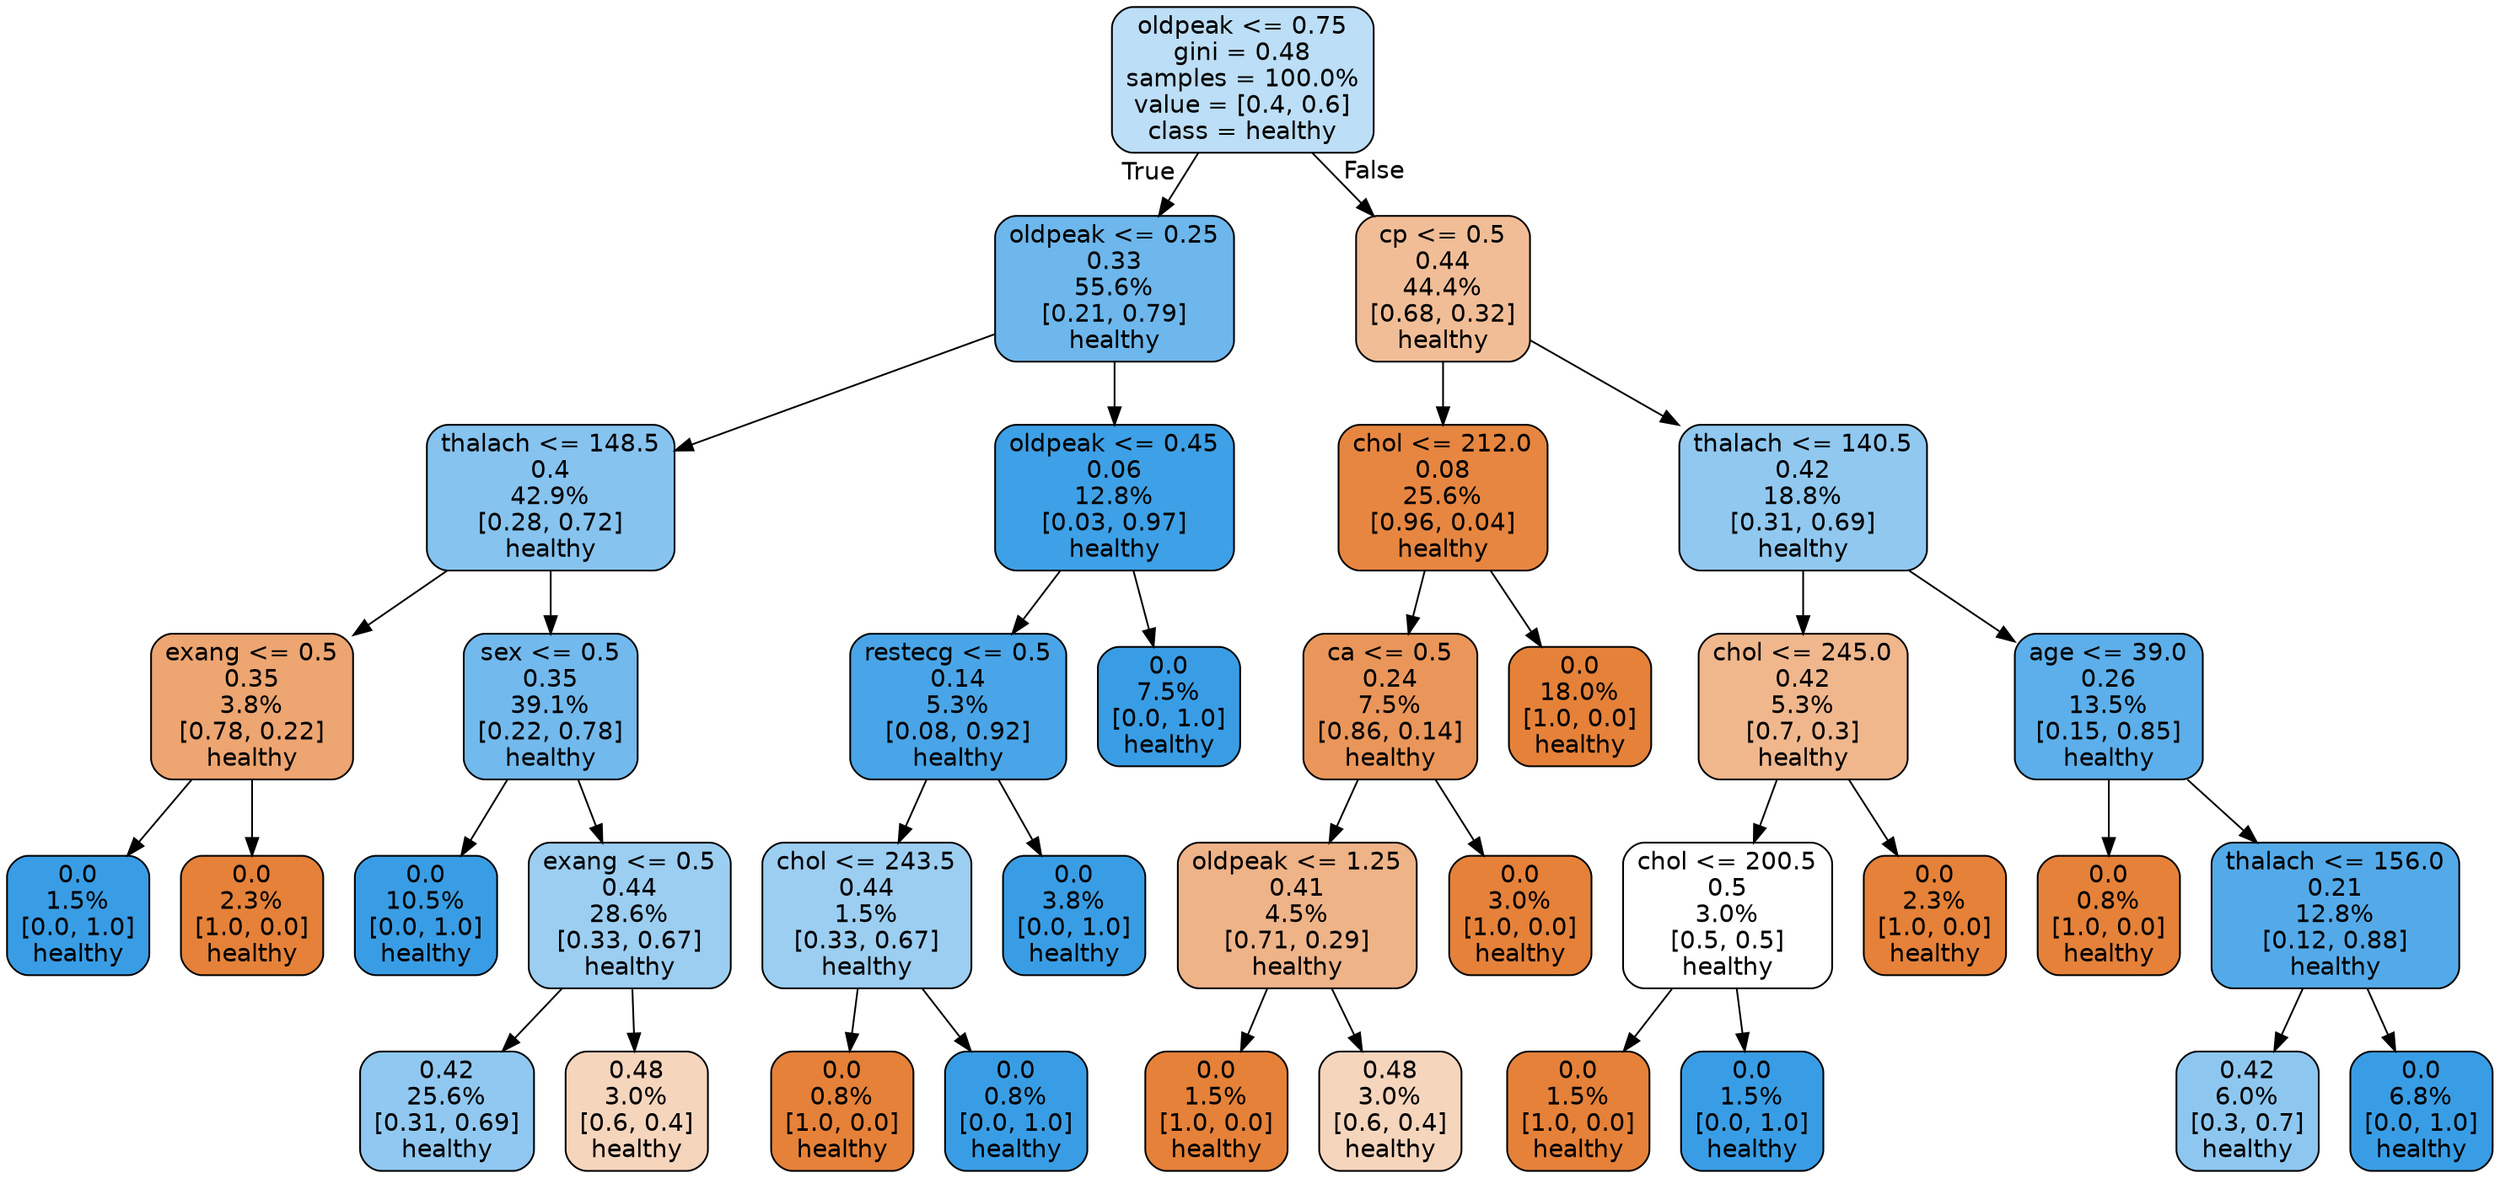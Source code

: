 digraph Tree {
node [shape=box, style="filled, rounded", color="black", fontname=helvetica] ;
edge [fontname=helvetica] ;
0 [label="oldpeak <= 0.75\ngini = 0.48\nsamples = 100.0%\nvalue = [0.4, 0.6]\nclass = healthy", fillcolor="#399de556"] ;
1 [label="oldpeak <= 0.25\n0.33\n55.6%\n[0.21, 0.79]\nhealthy", fillcolor="#399de5bb"] ;
0 -> 1 [labeldistance=2.5, labelangle=45, headlabel="True"] ;
2 [label="thalach <= 148.5\n0.4\n42.9%\n[0.28, 0.72]\nhealthy", fillcolor="#399de59b"] ;
1 -> 2 ;
3 [label="exang <= 0.5\n0.35\n3.8%\n[0.78, 0.22]\nhealthy", fillcolor="#e58139b6"] ;
2 -> 3 ;
4 [label="0.0\n1.5%\n[0.0, 1.0]\nhealthy", fillcolor="#399de5ff"] ;
3 -> 4 ;
5 [label="0.0\n2.3%\n[1.0, 0.0]\nhealthy", fillcolor="#e58139ff"] ;
3 -> 5 ;
6 [label="sex <= 0.5\n0.35\n39.1%\n[0.22, 0.78]\nhealthy", fillcolor="#399de5b5"] ;
2 -> 6 ;
7 [label="0.0\n10.5%\n[0.0, 1.0]\nhealthy", fillcolor="#399de5ff"] ;
6 -> 7 ;
8 [label="exang <= 0.5\n0.44\n28.6%\n[0.33, 0.67]\nhealthy", fillcolor="#399de57f"] ;
6 -> 8 ;
9 [label="0.42\n25.6%\n[0.31, 0.69]\nhealthy", fillcolor="#399de58e"] ;
8 -> 9 ;
10 [label="0.48\n3.0%\n[0.6, 0.4]\nhealthy", fillcolor="#e5813955"] ;
8 -> 10 ;
11 [label="oldpeak <= 0.45\n0.06\n12.8%\n[0.03, 0.97]\nhealthy", fillcolor="#399de5f8"] ;
1 -> 11 ;
12 [label="restecg <= 0.5\n0.14\n5.3%\n[0.08, 0.92]\nhealthy", fillcolor="#399de5ea"] ;
11 -> 12 ;
13 [label="chol <= 243.5\n0.44\n1.5%\n[0.33, 0.67]\nhealthy", fillcolor="#399de57f"] ;
12 -> 13 ;
14 [label="0.0\n0.8%\n[1.0, 0.0]\nhealthy", fillcolor="#e58139ff"] ;
13 -> 14 ;
15 [label="0.0\n0.8%\n[0.0, 1.0]\nhealthy", fillcolor="#399de5ff"] ;
13 -> 15 ;
16 [label="0.0\n3.8%\n[0.0, 1.0]\nhealthy", fillcolor="#399de5ff"] ;
12 -> 16 ;
17 [label="0.0\n7.5%\n[0.0, 1.0]\nhealthy", fillcolor="#399de5ff"] ;
11 -> 17 ;
18 [label="cp <= 0.5\n0.44\n44.4%\n[0.68, 0.32]\nhealthy", fillcolor="#e5813986"] ;
0 -> 18 [labeldistance=2.5, labelangle=-45, headlabel="False"] ;
19 [label="chol <= 212.0\n0.08\n25.6%\n[0.96, 0.04]\nhealthy", fillcolor="#e58139f4"] ;
18 -> 19 ;
20 [label="ca <= 0.5\n0.24\n7.5%\n[0.86, 0.14]\nhealthy", fillcolor="#e58139d4"] ;
19 -> 20 ;
21 [label="oldpeak <= 1.25\n0.41\n4.5%\n[0.71, 0.29]\nhealthy", fillcolor="#e5813999"] ;
20 -> 21 ;
22 [label="0.0\n1.5%\n[1.0, 0.0]\nhealthy", fillcolor="#e58139ff"] ;
21 -> 22 ;
23 [label="0.48\n3.0%\n[0.6, 0.4]\nhealthy", fillcolor="#e5813955"] ;
21 -> 23 ;
24 [label="0.0\n3.0%\n[1.0, 0.0]\nhealthy", fillcolor="#e58139ff"] ;
20 -> 24 ;
25 [label="0.0\n18.0%\n[1.0, 0.0]\nhealthy", fillcolor="#e58139ff"] ;
19 -> 25 ;
26 [label="thalach <= 140.5\n0.42\n18.8%\n[0.31, 0.69]\nhealthy", fillcolor="#399de58f"] ;
18 -> 26 ;
27 [label="chol <= 245.0\n0.42\n5.3%\n[0.7, 0.3]\nhealthy", fillcolor="#e5813992"] ;
26 -> 27 ;
28 [label="chol <= 200.5\n0.5\n3.0%\n[0.5, 0.5]\nhealthy", fillcolor="#e5813900"] ;
27 -> 28 ;
29 [label="0.0\n1.5%\n[1.0, 0.0]\nhealthy", fillcolor="#e58139ff"] ;
28 -> 29 ;
30 [label="0.0\n1.5%\n[0.0, 1.0]\nhealthy", fillcolor="#399de5ff"] ;
28 -> 30 ;
31 [label="0.0\n2.3%\n[1.0, 0.0]\nhealthy", fillcolor="#e58139ff"] ;
27 -> 31 ;
32 [label="age <= 39.0\n0.26\n13.5%\n[0.15, 0.85]\nhealthy", fillcolor="#399de5d1"] ;
26 -> 32 ;
33 [label="0.0\n0.8%\n[1.0, 0.0]\nhealthy", fillcolor="#e58139ff"] ;
32 -> 33 ;
34 [label="thalach <= 156.0\n0.21\n12.8%\n[0.12, 0.88]\nhealthy", fillcolor="#399de5dc"] ;
32 -> 34 ;
35 [label="0.42\n6.0%\n[0.3, 0.7]\nhealthy", fillcolor="#399de592"] ;
34 -> 35 ;
36 [label="0.0\n6.8%\n[0.0, 1.0]\nhealthy", fillcolor="#399de5ff"] ;
34 -> 36 ;
}